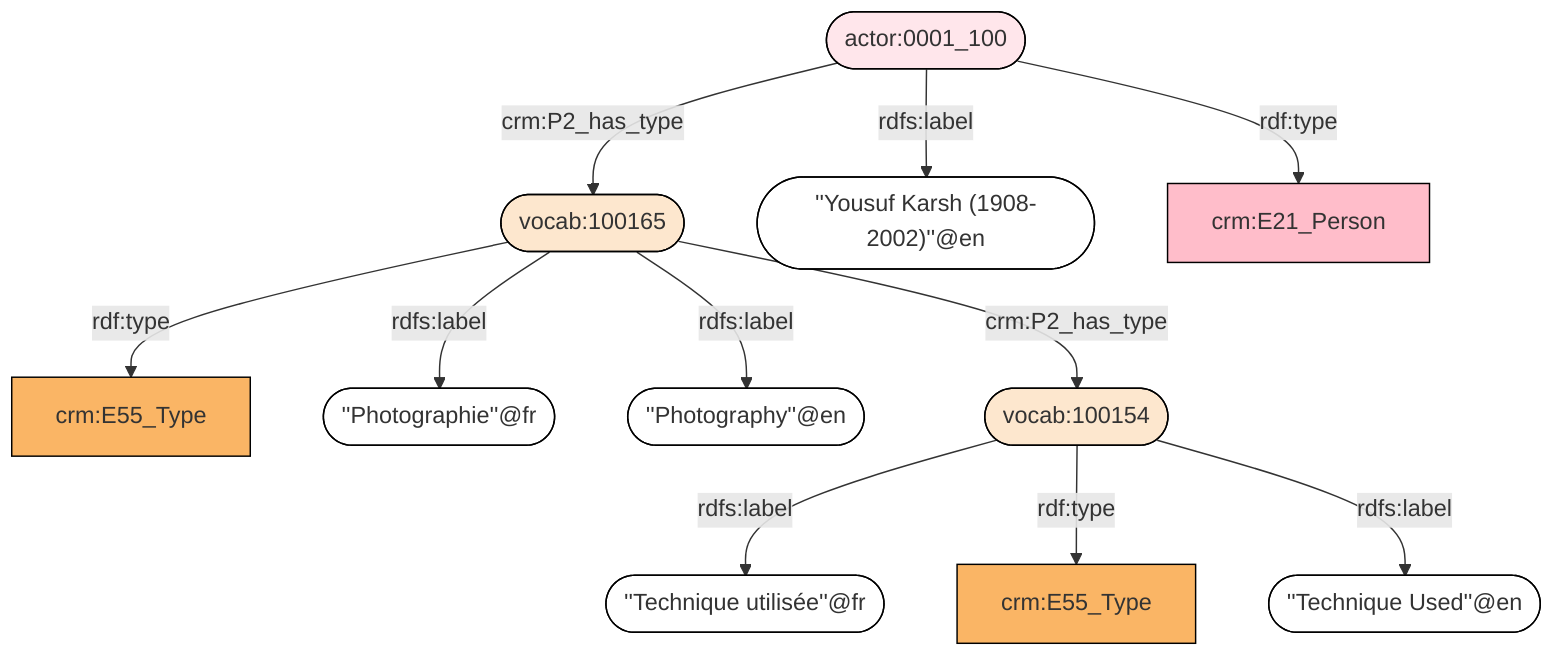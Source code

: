 flowchart TD
classDef Literal fill:#ffffff,stroke:#000000;
classDef Literal_URI fill:,stroke:;
classDef E1_CRM_Entity fill:#ffffff,stroke:#000000;
classDef E1_CRM_Entity_URI fill:#ffffff,stroke:#000000;
classDef E2_Temporal_Entity fill:#82c3ec,stroke:#000000;
classDef E2_Temporal_Entity_URI fill:#d2e9f9,stroke:#000000;
classDef E55_Type fill:#fab565,stroke:#000000;
classDef E55_Type_URI fill:#fde7ce,stroke:#000000;
classDef E52_Time-Span fill:#86bcc8,stroke:#000000;
classDef E52_Time-Span_URI fill:#dcebef,stroke:#000000;
classDef E41_Appellation fill:#fef3ba,stroke:#000000;
classDef E41_Appellation_URI fill:#fffae6,stroke:#000000;
classDef E53_Place fill:#94cc7d,stroke:#000000;
classDef E53_Place_URI fill:#e1f1da,stroke:#000000;
classDef E77_Persistent_Item fill:#ffffff,stroke:#000000;
classDef E77_Persistent_Item_URI fill:#ffffff,stroke:#000000;
classDef E28_Conceptual_Object fill:#fddc34,stroke:#000000;
classDef E28_Conceptual_Object_URI fill:#fef6cd,stroke:#000000;
classDef E18_Physical_Thing fill:#e1ba9c,stroke:#000000;
classDef E18_Physical_Thing_URI fill:#f3e5d8,stroke:#000000;
classDef E39_Actor fill:#ffbdca,stroke:#000000;
classDef E39_Actor_URI fill:#ffe6eb,stroke:#000000;
classDef PC0_Typed_CRM_Property fill:#cc80ff,stroke:#000000;
classDef PC0_Typed_CRM_Property_URI fill:#ebccff,stroke:#000000;
classDef Multi fill:#cccccc,stroke:#000000;
classDef Multi_URI fill:#cccccc,stroke:#000000;
0(["vocab:100165"]):::E55_Type_URI -->|rdf:type| 1["crm:E55_Type"]:::E55_Type
2(["actor:0001_100"]) -->|crm:P2_has_type| 0(["vocab:100165"])
0(["vocab:100165"]) -->|rdfs:label| 3(["''Photographie''@fr"]):::Literal
0(["vocab:100165"]) -->|rdfs:label| 4(["''Photography''@en"]):::Literal
0(["vocab:100165"]) -->|crm:P2_has_type| 5(["vocab:100154"])
5(["vocab:100154"]) -->|rdfs:label| 6(["''Technique utilisée''@fr"]):::Literal
2(["actor:0001_100"]) -->|rdfs:label| 7(["''Yousuf Karsh (1908-2002)''@en"]):::Literal
2(["actor:0001_100"]):::E39_Actor_URI -->|rdf:type| 8["crm:E21_Person"]:::E39_Actor
5(["vocab:100154"]):::E55_Type_URI -->|rdf:type| 9["crm:E55_Type"]:::E55_Type
5(["vocab:100154"]) -->|rdfs:label| 10(["''Technique Used''@en"]):::Literal